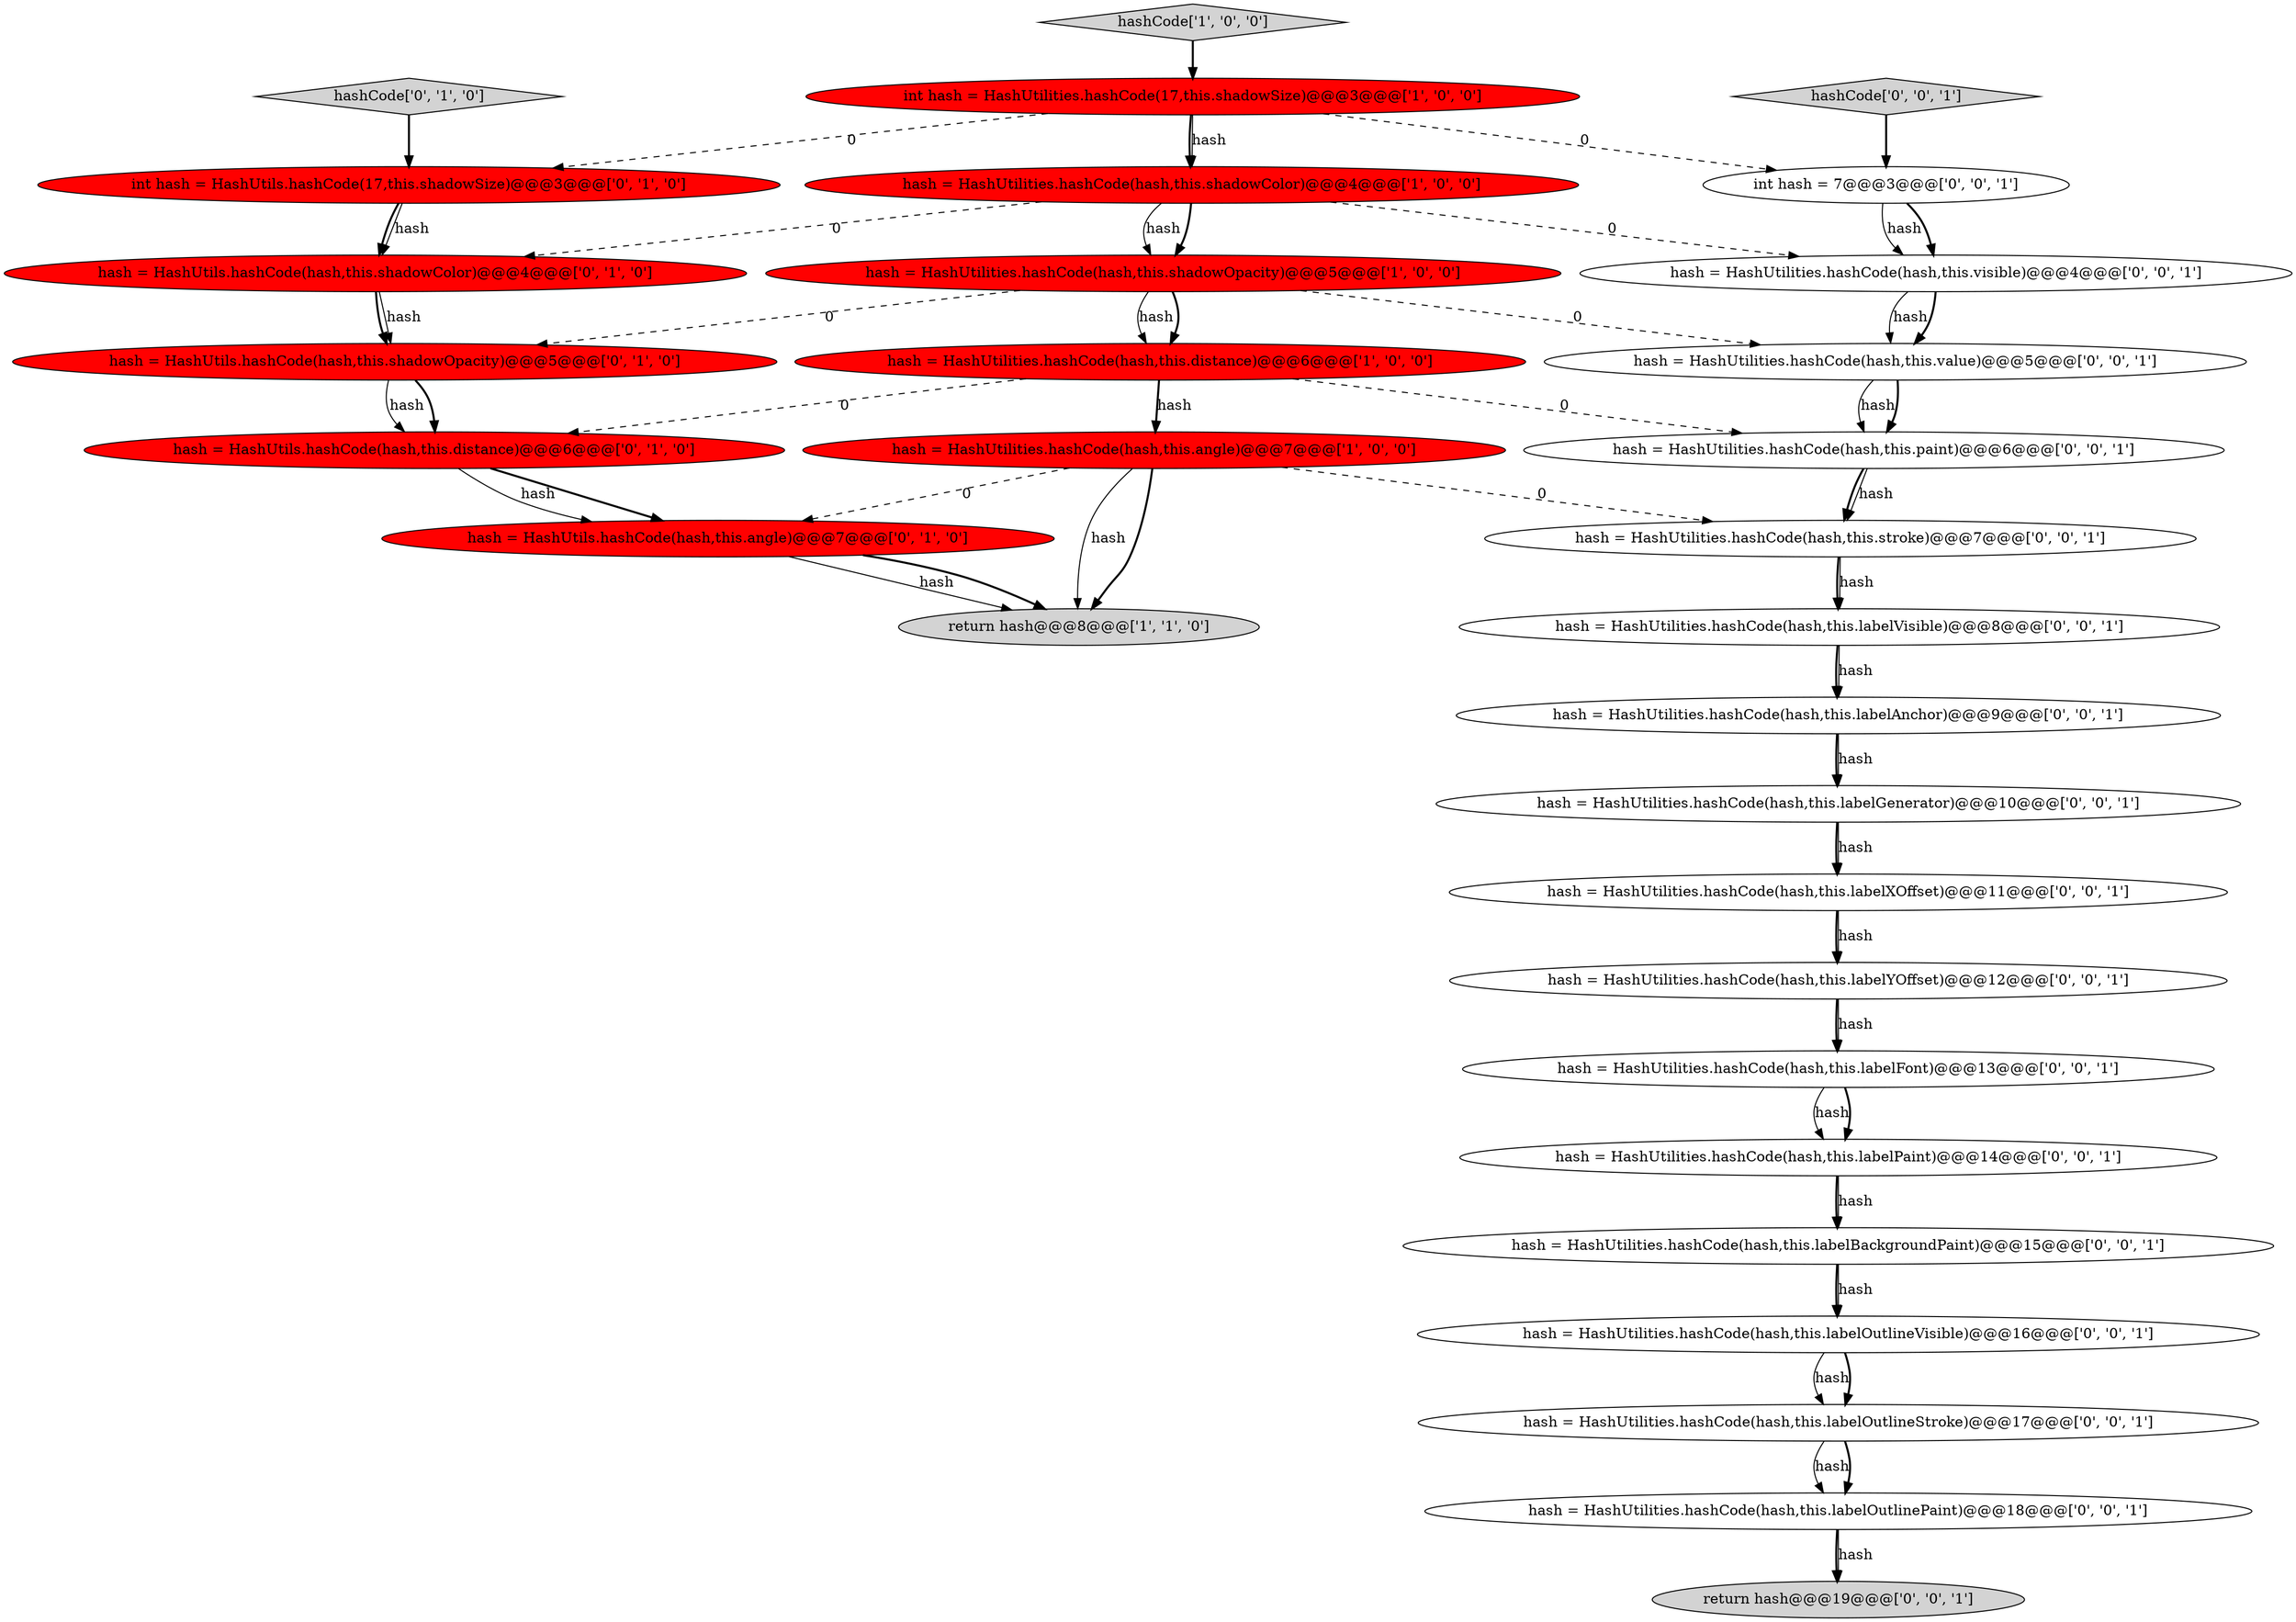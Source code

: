 digraph {
26 [style = filled, label = "hash = HashUtilities.hashCode(hash,this.labelOutlinePaint)@@@18@@@['0', '0', '1']", fillcolor = white, shape = ellipse image = "AAA0AAABBB3BBB"];
5 [style = filled, label = "hash = HashUtilities.hashCode(hash,this.angle)@@@7@@@['1', '0', '0']", fillcolor = red, shape = ellipse image = "AAA1AAABBB1BBB"];
25 [style = filled, label = "hash = HashUtilities.hashCode(hash,this.stroke)@@@7@@@['0', '0', '1']", fillcolor = white, shape = ellipse image = "AAA0AAABBB3BBB"];
27 [style = filled, label = "hash = HashUtilities.hashCode(hash,this.labelBackgroundPaint)@@@15@@@['0', '0', '1']", fillcolor = white, shape = ellipse image = "AAA0AAABBB3BBB"];
11 [style = filled, label = "hash = HashUtils.hashCode(hash,this.distance)@@@6@@@['0', '1', '0']", fillcolor = red, shape = ellipse image = "AAA1AAABBB2BBB"];
30 [style = filled, label = "return hash@@@19@@@['0', '0', '1']", fillcolor = lightgray, shape = ellipse image = "AAA0AAABBB3BBB"];
4 [style = filled, label = "hash = HashUtilities.hashCode(hash,this.shadowOpacity)@@@5@@@['1', '0', '0']", fillcolor = red, shape = ellipse image = "AAA1AAABBB1BBB"];
23 [style = filled, label = "hash = HashUtilities.hashCode(hash,this.labelYOffset)@@@12@@@['0', '0', '1']", fillcolor = white, shape = ellipse image = "AAA0AAABBB3BBB"];
21 [style = filled, label = "hash = HashUtilities.hashCode(hash,this.visible)@@@4@@@['0', '0', '1']", fillcolor = white, shape = ellipse image = "AAA0AAABBB3BBB"];
13 [style = filled, label = "hash = HashUtilities.hashCode(hash,this.labelAnchor)@@@9@@@['0', '0', '1']", fillcolor = white, shape = ellipse image = "AAA0AAABBB3BBB"];
6 [style = filled, label = "hash = HashUtilities.hashCode(hash,this.shadowColor)@@@4@@@['1', '0', '0']", fillcolor = red, shape = ellipse image = "AAA1AAABBB1BBB"];
20 [style = filled, label = "hashCode['0', '0', '1']", fillcolor = lightgray, shape = diamond image = "AAA0AAABBB3BBB"];
3 [style = filled, label = "hash = HashUtilities.hashCode(hash,this.distance)@@@6@@@['1', '0', '0']", fillcolor = red, shape = ellipse image = "AAA1AAABBB1BBB"];
10 [style = filled, label = "hashCode['0', '1', '0']", fillcolor = lightgray, shape = diamond image = "AAA0AAABBB2BBB"];
28 [style = filled, label = "hash = HashUtilities.hashCode(hash,this.labelOutlineVisible)@@@16@@@['0', '0', '1']", fillcolor = white, shape = ellipse image = "AAA0AAABBB3BBB"];
1 [style = filled, label = "int hash = HashUtilities.hashCode(17,this.shadowSize)@@@3@@@['1', '0', '0']", fillcolor = red, shape = ellipse image = "AAA1AAABBB1BBB"];
15 [style = filled, label = "hash = HashUtilities.hashCode(hash,this.labelVisible)@@@8@@@['0', '0', '1']", fillcolor = white, shape = ellipse image = "AAA0AAABBB3BBB"];
9 [style = filled, label = "hash = HashUtils.hashCode(hash,this.shadowColor)@@@4@@@['0', '1', '0']", fillcolor = red, shape = ellipse image = "AAA1AAABBB2BBB"];
18 [style = filled, label = "hash = HashUtilities.hashCode(hash,this.value)@@@5@@@['0', '0', '1']", fillcolor = white, shape = ellipse image = "AAA0AAABBB3BBB"];
19 [style = filled, label = "hash = HashUtilities.hashCode(hash,this.paint)@@@6@@@['0', '0', '1']", fillcolor = white, shape = ellipse image = "AAA0AAABBB3BBB"];
12 [style = filled, label = "hash = HashUtils.hashCode(hash,this.angle)@@@7@@@['0', '1', '0']", fillcolor = red, shape = ellipse image = "AAA1AAABBB2BBB"];
0 [style = filled, label = "return hash@@@8@@@['1', '1', '0']", fillcolor = lightgray, shape = ellipse image = "AAA0AAABBB1BBB"];
2 [style = filled, label = "hashCode['1', '0', '0']", fillcolor = lightgray, shape = diamond image = "AAA0AAABBB1BBB"];
16 [style = filled, label = "hash = HashUtilities.hashCode(hash,this.labelPaint)@@@14@@@['0', '0', '1']", fillcolor = white, shape = ellipse image = "AAA0AAABBB3BBB"];
14 [style = filled, label = "hash = HashUtilities.hashCode(hash,this.labelGenerator)@@@10@@@['0', '0', '1']", fillcolor = white, shape = ellipse image = "AAA0AAABBB3BBB"];
8 [style = filled, label = "int hash = HashUtils.hashCode(17,this.shadowSize)@@@3@@@['0', '1', '0']", fillcolor = red, shape = ellipse image = "AAA1AAABBB2BBB"];
24 [style = filled, label = "hash = HashUtilities.hashCode(hash,this.labelOutlineStroke)@@@17@@@['0', '0', '1']", fillcolor = white, shape = ellipse image = "AAA0AAABBB3BBB"];
17 [style = filled, label = "int hash = 7@@@3@@@['0', '0', '1']", fillcolor = white, shape = ellipse image = "AAA0AAABBB3BBB"];
29 [style = filled, label = "hash = HashUtilities.hashCode(hash,this.labelFont)@@@13@@@['0', '0', '1']", fillcolor = white, shape = ellipse image = "AAA0AAABBB3BBB"];
7 [style = filled, label = "hash = HashUtils.hashCode(hash,this.shadowOpacity)@@@5@@@['0', '1', '0']", fillcolor = red, shape = ellipse image = "AAA1AAABBB2BBB"];
22 [style = filled, label = "hash = HashUtilities.hashCode(hash,this.labelXOffset)@@@11@@@['0', '0', '1']", fillcolor = white, shape = ellipse image = "AAA0AAABBB3BBB"];
6->21 [style = dashed, label="0"];
3->5 [style = solid, label="hash"];
4->3 [style = bold, label=""];
4->18 [style = dashed, label="0"];
1->6 [style = solid, label="hash"];
18->19 [style = solid, label="hash"];
24->26 [style = solid, label="hash"];
7->11 [style = bold, label=""];
15->13 [style = bold, label=""];
20->17 [style = bold, label=""];
5->12 [style = dashed, label="0"];
16->27 [style = bold, label=""];
2->1 [style = bold, label=""];
15->13 [style = solid, label="hash"];
27->28 [style = bold, label=""];
9->7 [style = solid, label="hash"];
6->9 [style = dashed, label="0"];
14->22 [style = bold, label=""];
18->19 [style = bold, label=""];
21->18 [style = solid, label="hash"];
8->9 [style = solid, label="hash"];
11->12 [style = bold, label=""];
29->16 [style = solid, label="hash"];
5->25 [style = dashed, label="0"];
12->0 [style = solid, label="hash"];
9->7 [style = bold, label=""];
11->12 [style = solid, label="hash"];
12->0 [style = bold, label=""];
22->23 [style = bold, label=""];
28->24 [style = solid, label="hash"];
17->21 [style = solid, label="hash"];
21->18 [style = bold, label=""];
19->25 [style = bold, label=""];
26->30 [style = bold, label=""];
3->19 [style = dashed, label="0"];
23->29 [style = bold, label=""];
22->23 [style = solid, label="hash"];
6->4 [style = bold, label=""];
24->26 [style = bold, label=""];
27->28 [style = solid, label="hash"];
3->5 [style = bold, label=""];
1->6 [style = bold, label=""];
7->11 [style = solid, label="hash"];
1->17 [style = dashed, label="0"];
10->8 [style = bold, label=""];
5->0 [style = bold, label=""];
14->22 [style = solid, label="hash"];
26->30 [style = solid, label="hash"];
4->7 [style = dashed, label="0"];
5->0 [style = solid, label="hash"];
8->9 [style = bold, label=""];
25->15 [style = bold, label=""];
28->24 [style = bold, label=""];
6->4 [style = solid, label="hash"];
1->8 [style = dashed, label="0"];
19->25 [style = solid, label="hash"];
25->15 [style = solid, label="hash"];
23->29 [style = solid, label="hash"];
17->21 [style = bold, label=""];
13->14 [style = bold, label=""];
4->3 [style = solid, label="hash"];
13->14 [style = solid, label="hash"];
29->16 [style = bold, label=""];
3->11 [style = dashed, label="0"];
16->27 [style = solid, label="hash"];
}
